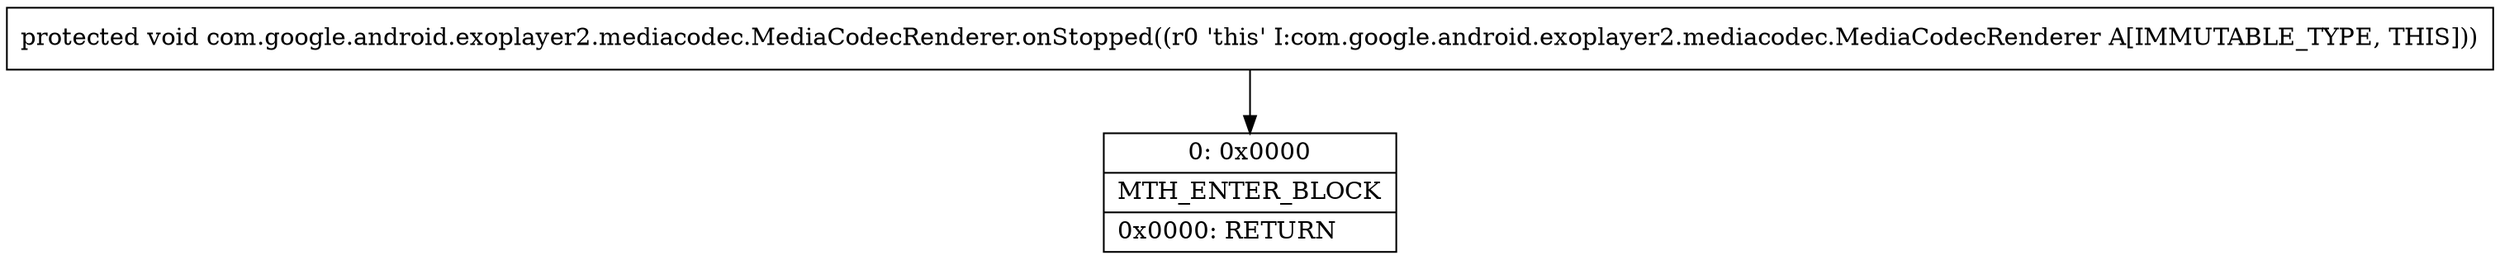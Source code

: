 digraph "CFG forcom.google.android.exoplayer2.mediacodec.MediaCodecRenderer.onStopped()V" {
Node_0 [shape=record,label="{0\:\ 0x0000|MTH_ENTER_BLOCK\l|0x0000: RETURN   \l}"];
MethodNode[shape=record,label="{protected void com.google.android.exoplayer2.mediacodec.MediaCodecRenderer.onStopped((r0 'this' I:com.google.android.exoplayer2.mediacodec.MediaCodecRenderer A[IMMUTABLE_TYPE, THIS])) }"];
MethodNode -> Node_0;
}

